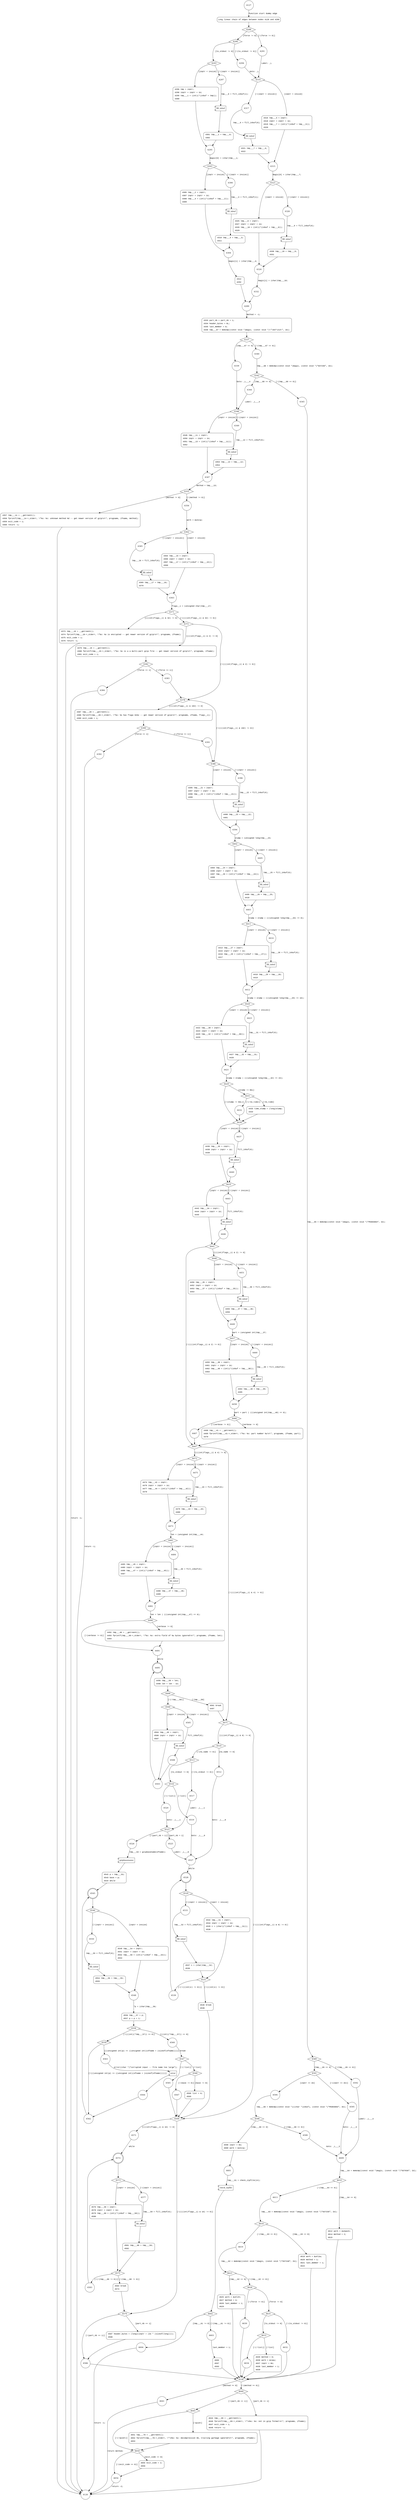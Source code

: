 digraph get_method {
4127 [shape="circle"]
4128 [shape="circle"]
4288 [shape="diamond"]
4291 [shape="circle"]
4290 [shape="diamond"]
4294 [shape="circle"]
4293 [shape="diamond"]
4297 [shape="circle"]
4296 [shape="circle"]
4295 [shape="circle"]
4303 [shape="diamond"]
4306 [shape="circle"]
4305 [shape="circle"]
4304 [shape="circle"]
4312 [shape="circle"]
4289 [shape="circle"]
4333 [shape="circle"]
4337 [shape="diamond"]
4340 [shape="circle"]
4339 [shape="circle"]
4346 [shape="diamond"]
4349 [shape="circle"]
4348 [shape="circle"]
4347 [shape="circle"]
4355 [shape="diamond"]
4356 [shape="circle"]
4357 [shape="circle"]
4362 [shape="diamond"]
4365 [shape="circle"]
4364 [shape="circle"]
4363 [shape="circle"]
4371 [shape="diamond"]
4372 [shape="diamond"]
4373 [shape="circle"]
4378 [shape="diamond"]
4379 [shape="circle"]
4382 [shape="diamond"]
4383 [shape="circle"]
4384 [shape="circle"]
4386 [shape="diamond"]
4387 [shape="circle"]
4390 [shape="diamond"]
4391 [shape="circle"]
4392 [shape="circle"]
4396 [shape="circle"]
4395 [shape="circle"]
4394 [shape="circle"]
4402 [shape="diamond"]
4405 [shape="circle"]
4404 [shape="circle"]
4403 [shape="circle"]
4411 [shape="diamond"]
4414 [shape="circle"]
4413 [shape="circle"]
4412 [shape="circle"]
4420 [shape="diamond"]
4423 [shape="circle"]
4422 [shape="circle"]
4421 [shape="circle"]
4429 [shape="diamond"]
4430 [shape="diamond"]
4431 [shape="diamond"]
4432 [shape="circle"]
4433 [shape="circle"]
4437 [shape="circle"]
4436 [shape="circle"]
4435 [shape="diamond"]
4443 [shape="circle"]
4442 [shape="circle"]
4441 [shape="diamond"]
4447 [shape="diamond"]
4448 [shape="diamond"]
4451 [shape="circle"]
4450 [shape="circle"]
4449 [shape="circle"]
4457 [shape="diamond"]
4460 [shape="circle"]
4459 [shape="circle"]
4458 [shape="circle"]
4466 [shape="diamond"]
4467 [shape="circle"]
4468 [shape="circle"]
4471 [shape="diamond"]
4472 [shape="diamond"]
4475 [shape="circle"]
4474 [shape="circle"]
4473 [shape="circle"]
4481 [shape="diamond"]
4484 [shape="circle"]
4483 [shape="circle"]
4482 [shape="circle"]
4490 [shape="diamond"]
4491 [shape="circle"]
4492 [shape="circle"]
4495 [shape="doublecircle"]
4496 [shape="circle"]
4499 [shape="diamond"]
4500 [shape="diamond"]
4501 [shape="circle"]
4509 [shape="diamond"]
4510 [shape="diamond"]
4513 [shape="diamond"]
4512 [shape="circle"]
4527 [shape="circle"]
4528 [shape="doublecircle"]
4529 [shape="diamond"]
4533 [shape="circle"]
4532 [shape="circle"]
4531 [shape="diamond"]
4539 [shape="circle"]
4540 [shape="circle"]
4570 [shape="diamond"]
4571 [shape="circle"]
4572 [shape="doublecircle"]
4573 [shape="diamond"]
4577 [shape="circle"]
4576 [shape="circle"]
4575 [shape="diamond"]
4583 [shape="circle"]
4584 [shape="circle"]
4586 [shape="circle"]
4587 [shape="circle"]
4338 [shape="diamond"]
4640 [shape="diamond"]
4641 [shape="circle"]
4645 [shape="diamond"]
4644 [shape="circle"]
4650 [shape="diamond"]
4651 [shape="circle"]
4654 [shape="circle"]
4655 [shape="circle"]
4126 [shape="circle"]
4581 [shape="circle"]
4537 [shape="circle"]
4517 [shape="circle"]
4516 [shape="diamond"]
4520 [shape="circle"]
4519 [shape="circle"]
4523 [shape="diamond"]
4526 [shape="circle"]
4525 [shape="circle"]
4542 [shape="circle"]
4545 [shape="doublecircle"]
4546 [shape="diamond"]
4550 [shape="circle"]
4549 [shape="circle"]
4548 [shape="circle"]
4556 [shape="circle"]
4558 [shape="diamond"]
4559 [shape="diamond"]
4560 [shape="circle"]
4547 [shape="diamond"]
4565 [shape="circle"]
4566 [shape="diamond"]
4567 [shape="circle"]
4568 [shape="circle"]
4562 [shape="circle"]
4563 [shape="circle"]
4564 [shape="circle"]
4554 [shape="circle"]
4505 [shape="circle"]
4504 [shape="circle"]
4503 [shape="circle"]
4508 [shape="circle"]
4488 [shape="circle"]
4479 [shape="circle"]
4464 [shape="circle"]
4455 [shape="circle"]
4446 [shape="circle"]
4440 [shape="circle"]
4427 [shape="circle"]
4418 [shape="circle"]
4409 [shape="circle"]
4400 [shape="circle"]
4369 [shape="circle"]
4353 [shape="circle"]
4342 [shape="diamond"]
4345 [shape="circle"]
4344 [shape="circle"]
4589 [shape="diamond"]
4592 [shape="circle"]
4591 [shape="diamond"]
4595 [shape="circle"]
4594 [shape="circle"]
4596 [shape="diamond"]
4599 [shape="circle"]
4598 [shape="circle"]
4601 [shape="circle"]
4602 [shape="diamond"]
4603 [shape="circle"]
4604 [shape="circle"]
4606 [shape="circle"]
4609 [shape="circle"]
4610 [shape="diamond"]
4613 [shape="circle"]
4612 [shape="circle"]
4616 [shape="diamond"]
4619 [shape="circle"]
4618 [shape="circle"]
4623 [shape="diamond"]
4626 [shape="diamond"]
4625 [shape="circle"]
4630 [shape="circle"]
4631 [shape="diamond"]
4632 [shape="circle"]
4633 [shape="diamond"]
4634 [shape="circle"]
4635 [shape="circle"]
4310 [shape="circle"]
4301 [shape="circle"]
4314 [shape="diamond"]
4317 [shape="circle"]
4316 [shape="circle"]
4315 [shape="circle"]
4323 [shape="diamond"]
4326 [shape="circle"]
4325 [shape="circle"]
4324 [shape="circle"]
4332 [shape="circle"]
4330 [shape="circle"]
4321 [shape="circle"]
4128 [style="filled,bold" penwidth="1" fillcolor="white" fontname="Courier New" shape="Mrecord" label="Long linear chain of edges between nodes 4128 and 4286"]
4128 -> 4288[label=""]
4296 [style="filled,bold" penwidth="1" fillcolor="white" fontname="Courier New" shape="Mrecord" label=<<table border="0" cellborder="0" cellpadding="3" bgcolor="white"><tr><td align="right">4296</td><td align="left">tmp = inptr;</td></tr><tr><td align="right">4298</td><td align="left">inptr = inptr + 1U;</td></tr><tr><td align="right">4299</td><td align="left">tmp___1 = (int)(*(inbuf + tmp));</td></tr><tr><td align="right">4300</td><td align="left"></td></tr></table>>]
4296 -> 4295[label=""]
4305 [style="filled,bold" penwidth="1" fillcolor="white" fontname="Courier New" shape="Mrecord" label=<<table border="0" cellborder="0" cellpadding="3" bgcolor="white"><tr><td align="right">4305</td><td align="left">tmp___2 = inptr;</td></tr><tr><td align="right">4307</td><td align="left">inptr = inptr + 1U;</td></tr><tr><td align="right">4308</td><td align="left">tmp___4 = (int)(*(inbuf + tmp___2));</td></tr><tr><td align="right">4309</td><td align="left"></td></tr></table>>]
4305 -> 4304[label=""]
4312 [style="filled,bold" penwidth="1" fillcolor="white" fontname="Courier New" shape="Mrecord" label=<<table border="0" cellborder="0" cellpadding="3" bgcolor="white"><tr><td align="right">4312</td><td align="left"></td></tr><tr><td align="right">4292</td><td align="left"></td></tr></table>>]
4312 -> 4289[label=""]
4333 [style="filled,bold" penwidth="1" fillcolor="white" fontname="Courier New" shape="Mrecord" label=<<table border="0" cellborder="0" cellpadding="3" bgcolor="white"><tr><td align="right">4333</td><td align="left">part_nb = part_nb + 1;</td></tr><tr><td align="right">4334</td><td align="left">header_bytes = 0L;</td></tr><tr><td align="right">4335</td><td align="left">last_member = 0;</td></tr><tr><td align="right">4336</td><td align="left">tmp___67 = memcmp((const void *)magic, (const void *)\"\037\213\", 2U);</td></tr></table>>]
4333 -> 4337[label=""]
4348 [style="filled,bold" penwidth="1" fillcolor="white" fontname="Courier New" shape="Mrecord" label=<<table border="0" cellborder="0" cellpadding="3" bgcolor="white"><tr><td align="right">4348</td><td align="left">tmp___11 = inptr;</td></tr><tr><td align="right">4350</td><td align="left">inptr = inptr + 1U;</td></tr><tr><td align="right">4351</td><td align="left">tmp___13 = (int)(*(inbuf + tmp___11));</td></tr><tr><td align="right">4352</td><td align="left"></td></tr></table>>]
4348 -> 4347[label=""]
4357 [style="filled,bold" penwidth="1" fillcolor="white" fontname="Courier New" shape="Mrecord" label=<<table border="0" cellborder="0" cellpadding="3" bgcolor="white"><tr><td align="right">4357</td><td align="left">tmp___14 = __getreent();</td></tr><tr><td align="right">4358</td><td align="left">fprintf(tmp___14-&gt;_stderr, \"%s: %s: unknown method %d -- get newer version of gzip\n\", progname, ifname, method);</td></tr><tr><td align="right">4359</td><td align="left">exit_code = 1;</td></tr><tr><td align="right">4360</td><td align="left">return -1;</td></tr></table>>]
4357 -> 4126[label=""]
4364 [style="filled,bold" penwidth="1" fillcolor="white" fontname="Courier New" shape="Mrecord" label=<<table border="0" cellborder="0" cellpadding="3" bgcolor="white"><tr><td align="right">4364</td><td align="left">tmp___15 = inptr;</td></tr><tr><td align="right">4366</td><td align="left">inptr = inptr + 1U;</td></tr><tr><td align="right">4367</td><td align="left">tmp___17 = (int)(*(inbuf + tmp___15));</td></tr><tr><td align="right">4368</td><td align="left"></td></tr></table>>]
4364 -> 4363[label=""]
4373 [style="filled,bold" penwidth="1" fillcolor="white" fontname="Courier New" shape="Mrecord" label=<<table border="0" cellborder="0" cellpadding="3" bgcolor="white"><tr><td align="right">4373</td><td align="left">tmp___18 = __getreent();</td></tr><tr><td align="right">4374</td><td align="left">fprintf(tmp___18-&gt;_stderr, \"%s: %s is encrypted -- get newer version of gzip\n\", progname, ifname);</td></tr><tr><td align="right">4375</td><td align="left">exit_code = 1;</td></tr><tr><td align="right">4376</td><td align="left">return -1;</td></tr></table>>]
4373 -> 4126[label=""]
4379 [style="filled,bold" penwidth="1" fillcolor="white" fontname="Courier New" shape="Mrecord" label=<<table border="0" cellborder="0" cellpadding="3" bgcolor="white"><tr><td align="right">4379</td><td align="left">tmp___19 = __getreent();</td></tr><tr><td align="right">4380</td><td align="left">fprintf(tmp___19-&gt;_stderr, \"%s: %s is a a multi-part gzip file -- get newer version of gzip\n\", progname, ifname);</td></tr><tr><td align="right">4381</td><td align="left">exit_code = 1;</td></tr></table>>]
4379 -> 4382[label=""]
4387 [style="filled,bold" penwidth="1" fillcolor="white" fontname="Courier New" shape="Mrecord" label=<<table border="0" cellborder="0" cellpadding="3" bgcolor="white"><tr><td align="right">4387</td><td align="left">tmp___20 = __getreent();</td></tr><tr><td align="right">4388</td><td align="left">fprintf(tmp___20-&gt;_stderr, \"%s: %s has flags 0x%x -- get newer version of gzip\n\", progname, ifname, flags__1);</td></tr><tr><td align="right">4389</td><td align="left">exit_code = 1;</td></tr></table>>]
4387 -> 4390[label=""]
4395 [style="filled,bold" penwidth="1" fillcolor="white" fontname="Courier New" shape="Mrecord" label=<<table border="0" cellborder="0" cellpadding="3" bgcolor="white"><tr><td align="right">4395</td><td align="left">tmp___21 = inptr;</td></tr><tr><td align="right">4397</td><td align="left">inptr = inptr + 1U;</td></tr><tr><td align="right">4398</td><td align="left">tmp___23 = (int)(*(inbuf + tmp___21));</td></tr><tr><td align="right">4399</td><td align="left"></td></tr></table>>]
4395 -> 4394[label=""]
4404 [style="filled,bold" penwidth="1" fillcolor="white" fontname="Courier New" shape="Mrecord" label=<<table border="0" cellborder="0" cellpadding="3" bgcolor="white"><tr><td align="right">4404</td><td align="left">tmp___24 = inptr;</td></tr><tr><td align="right">4406</td><td align="left">inptr = inptr + 1U;</td></tr><tr><td align="right">4407</td><td align="left">tmp___26 = (int)(*(inbuf + tmp___24));</td></tr><tr><td align="right">4408</td><td align="left"></td></tr></table>>]
4404 -> 4403[label=""]
4413 [style="filled,bold" penwidth="1" fillcolor="white" fontname="Courier New" shape="Mrecord" label=<<table border="0" cellborder="0" cellpadding="3" bgcolor="white"><tr><td align="right">4413</td><td align="left">tmp___27 = inptr;</td></tr><tr><td align="right">4415</td><td align="left">inptr = inptr + 1U;</td></tr><tr><td align="right">4416</td><td align="left">tmp___29 = (int)(*(inbuf + tmp___27));</td></tr><tr><td align="right">4417</td><td align="left"></td></tr></table>>]
4413 -> 4412[label=""]
4422 [style="filled,bold" penwidth="1" fillcolor="white" fontname="Courier New" shape="Mrecord" label=<<table border="0" cellborder="0" cellpadding="3" bgcolor="white"><tr><td align="right">4422</td><td align="left">tmp___30 = inptr;</td></tr><tr><td align="right">4424</td><td align="left">inptr = inptr + 1U;</td></tr><tr><td align="right">4425</td><td align="left">tmp___32 = (int)(*(inbuf + tmp___30));</td></tr><tr><td align="right">4426</td><td align="left"></td></tr></table>>]
4422 -> 4421[label=""]
4433 [style="filled,bold" penwidth="1" fillcolor="white" fontname="Courier New" shape="Mrecord" label=<<table border="0" cellborder="0" cellpadding="3" bgcolor="white"><tr><td align="right">4433</td><td align="left">time_stamp = (long)stamp;</td></tr><tr><td align="right">4434</td><td align="left"></td></tr></table>>]
4433 -> 4430[label=""]
4436 [style="filled,bold" penwidth="1" fillcolor="white" fontname="Courier New" shape="Mrecord" label=<<table border="0" cellborder="0" cellpadding="3" bgcolor="white"><tr><td align="right">4436</td><td align="left">tmp___33 = inptr;</td></tr><tr><td align="right">4438</td><td align="left">inptr = inptr + 1U;</td></tr><tr><td align="right">4439</td><td align="left"></td></tr></table>>]
4436 -> 4435[label=""]
4442 [style="filled,bold" penwidth="1" fillcolor="white" fontname="Courier New" shape="Mrecord" label=<<table border="0" cellborder="0" cellpadding="3" bgcolor="white"><tr><td align="right">4442</td><td align="left">tmp___34 = inptr;</td></tr><tr><td align="right">4444</td><td align="left">inptr = inptr + 1U;</td></tr><tr><td align="right">4445</td><td align="left"></td></tr></table>>]
4442 -> 4441[label=""]
4450 [style="filled,bold" penwidth="1" fillcolor="white" fontname="Courier New" shape="Mrecord" label=<<table border="0" cellborder="0" cellpadding="3" bgcolor="white"><tr><td align="right">4450</td><td align="left">tmp___35 = inptr;</td></tr><tr><td align="right">4452</td><td align="left">inptr = inptr + 1U;</td></tr><tr><td align="right">4453</td><td align="left">tmp___37 = (int)(*(inbuf + tmp___35));</td></tr><tr><td align="right">4454</td><td align="left"></td></tr></table>>]
4450 -> 4449[label=""]
4459 [style="filled,bold" penwidth="1" fillcolor="white" fontname="Courier New" shape="Mrecord" label=<<table border="0" cellborder="0" cellpadding="3" bgcolor="white"><tr><td align="right">4459</td><td align="left">tmp___38 = inptr;</td></tr><tr><td align="right">4461</td><td align="left">inptr = inptr + 1U;</td></tr><tr><td align="right">4462</td><td align="left">tmp___40 = (int)(*(inbuf + tmp___38));</td></tr><tr><td align="right">4463</td><td align="left"></td></tr></table>>]
4459 -> 4458[label=""]
4468 [style="filled,bold" penwidth="1" fillcolor="white" fontname="Courier New" shape="Mrecord" label=<<table border="0" cellborder="0" cellpadding="3" bgcolor="white"><tr><td align="right">4468</td><td align="left">tmp___41 = __getreent();</td></tr><tr><td align="right">4469</td><td align="left">fprintf(tmp___41-&gt;_stderr, \"%s: %s: part number %u\n\", progname, ifname, part);</td></tr><tr><td align="right">4470</td><td align="left"></td></tr></table>>]
4468 -> 4447[label=""]
4474 [style="filled,bold" penwidth="1" fillcolor="white" fontname="Courier New" shape="Mrecord" label=<<table border="0" cellborder="0" cellpadding="3" bgcolor="white"><tr><td align="right">4474</td><td align="left">tmp___42 = inptr;</td></tr><tr><td align="right">4476</td><td align="left">inptr = inptr + 1U;</td></tr><tr><td align="right">4477</td><td align="left">tmp___44 = (int)(*(inbuf + tmp___42));</td></tr><tr><td align="right">4478</td><td align="left"></td></tr></table>>]
4474 -> 4473[label=""]
4483 [style="filled,bold" penwidth="1" fillcolor="white" fontname="Courier New" shape="Mrecord" label=<<table border="0" cellborder="0" cellpadding="3" bgcolor="white"><tr><td align="right">4483</td><td align="left">tmp___45 = inptr;</td></tr><tr><td align="right">4485</td><td align="left">inptr = inptr + 1U;</td></tr><tr><td align="right">4486</td><td align="left">tmp___47 = (int)(*(inbuf + tmp___45));</td></tr><tr><td align="right">4487</td><td align="left"></td></tr></table>>]
4483 -> 4482[label=""]
4492 [style="filled,bold" penwidth="1" fillcolor="white" fontname="Courier New" shape="Mrecord" label=<<table border="0" cellborder="0" cellpadding="3" bgcolor="white"><tr><td align="right">4492</td><td align="left">tmp___48 = __getreent();</td></tr><tr><td align="right">4493</td><td align="left">fprintf(tmp___48-&gt;_stderr, \"%s: %s: extra field of %u bytes ignored\n\", progname, ifname, len);</td></tr><tr><td align="right">4494</td><td align="left"></td></tr></table>>]
4492 -> 4491[label=""]
4496 [style="filled,bold" penwidth="1" fillcolor="white" fontname="Courier New" shape="Mrecord" label=<<table border="0" cellborder="0" cellpadding="3" bgcolor="white"><tr><td align="right">4496</td><td align="left">tmp___50 = len;</td></tr><tr><td align="right">4498</td><td align="left">len = len - 1U;</td></tr></table>>]
4496 -> 4499[label=""]
4501 [style="filled,bold" penwidth="1" fillcolor="white" fontname="Courier New" shape="Mrecord" label=<<table border="0" cellborder="0" cellpadding="3" bgcolor="white"><tr><td align="right">4501</td><td align="left">break</td></tr><tr><td align="right">4497</td><td align="left"></td></tr></table>>]
4501 -> 4471[label=""]
4532 [style="filled,bold" penwidth="1" fillcolor="white" fontname="Courier New" shape="Mrecord" label=<<table border="0" cellborder="0" cellpadding="3" bgcolor="white"><tr><td align="right">4532</td><td align="left">tmp___51 = inptr;</td></tr><tr><td align="right">4534</td><td align="left">inptr = inptr + 1U;</td></tr><tr><td align="right">4535</td><td align="left">c = (char)(*(inbuf + tmp___51));</td></tr><tr><td align="right">4536</td><td align="left"></td></tr></table>>]
4532 -> 4531[label=""]
4540 [style="filled,bold" penwidth="1" fillcolor="white" fontname="Courier New" shape="Mrecord" label=<<table border="0" cellborder="0" cellpadding="3" bgcolor="white"><tr><td align="right">4540</td><td align="left">break</td></tr><tr><td align="right">4530</td><td align="left"></td></tr></table>>]
4540 -> 4509[label=""]
4576 [style="filled,bold" penwidth="1" fillcolor="white" fontname="Courier New" shape="Mrecord" label=<<table border="0" cellborder="0" cellpadding="3" bgcolor="white"><tr><td align="right">4576</td><td align="left">tmp___58 = inptr;</td></tr><tr><td align="right">4578</td><td align="left">inptr = inptr + 1U;</td></tr><tr><td align="right">4579</td><td align="left">tmp___60 = (int)(*(inbuf + tmp___58));</td></tr><tr><td align="right">4580</td><td align="left"></td></tr></table>>]
4576 -> 4575[label=""]
4584 [style="filled,bold" penwidth="1" fillcolor="white" fontname="Courier New" shape="Mrecord" label=<<table border="0" cellborder="0" cellpadding="3" bgcolor="white"><tr><td align="right">4584</td><td align="left">break</td></tr><tr><td align="right">4574</td><td align="left"></td></tr></table>>]
4584 -> 4570[label=""]
4587 [style="filled,bold" penwidth="1" fillcolor="white" fontname="Courier New" shape="Mrecord" label=<<table border="0" cellborder="0" cellpadding="3" bgcolor="white"><tr><td align="right">4587</td><td align="left">header_bytes = (long)(inptr + (2U * (sizeof(long))));</td></tr><tr><td align="right">4588</td><td align="left"></td></tr></table>>]
4587 -> 4586[label=""]
4644 [style="filled,bold" penwidth="1" fillcolor="white" fontname="Courier New" shape="Mrecord" label=<<table border="0" cellborder="0" cellpadding="3" bgcolor="white"><tr><td align="right">4644</td><td align="left">tmp___69 = __getreent();</td></tr><tr><td align="right">4646</td><td align="left">fprintf(tmp___69-&gt;_stderr, \"\n%s: %s: not in gzip format\n\", progname, ifname);</td></tr><tr><td align="right">4647</td><td align="left">exit_code = 1;</td></tr><tr><td align="right">4648</td><td align="left">return -1;</td></tr></table>>]
4644 -> 4126[label=""]
4651 [style="filled,bold" penwidth="1" fillcolor="white" fontname="Courier New" shape="Mrecord" label=<<table border="0" cellborder="0" cellpadding="3" bgcolor="white"><tr><td align="right">4651</td><td align="left">tmp___70 = __getreent();</td></tr><tr><td align="right">4652</td><td align="left">fprintf(tmp___70-&gt;_stderr, \"\n%s: %s: decompression OK, trailing garbage ignored\n\", progname, ifname);</td></tr><tr><td align="right">4653</td><td align="left"></td></tr></table>>]
4651 -> 4650[label=""]
4655 [style="filled,bold" penwidth="1" fillcolor="white" fontname="Courier New" shape="Mrecord" label=<<table border="0" cellborder="0" cellpadding="3" bgcolor="white"><tr><td align="right">4655</td><td align="left">exit_code = 2;</td></tr><tr><td align="right">4656</td><td align="left"></td></tr></table>>]
4655 -> 4654[label=""]
4581 [style="filled,bold" penwidth="1" fillcolor="white" fontname="Courier New" shape="Mrecord" label=<<table border="0" cellborder="0" cellpadding="3" bgcolor="white"><tr><td align="right">4581</td><td align="left">tmp___60 = tmp___59;</td></tr><tr><td align="right">4582</td><td align="left"></td></tr></table>>]
4581 -> 4575[label=""]
4537 [style="filled,bold" penwidth="1" fillcolor="white" fontname="Courier New" shape="Mrecord" label=<<table border="0" cellborder="0" cellpadding="3" bgcolor="white"><tr><td align="right">4537</td><td align="left">c = (char)tmp___52;</td></tr><tr><td align="right">4538</td><td align="left"></td></tr></table>>]
4537 -> 4531[label=""]
4542 [style="filled,bold" penwidth="1" fillcolor="white" fontname="Courier New" shape="Mrecord" label=<<table border="0" cellborder="0" cellpadding="3" bgcolor="white"><tr><td align="right">4542</td><td align="left">p = tmp___53;</td></tr><tr><td align="right">4543</td><td align="left">base = p;</td></tr><tr><td align="right">4544</td><td align="left">while</td></tr></table>>]
4542 -> 4545[label=""]
4549 [style="filled,bold" penwidth="1" fillcolor="white" fontname="Courier New" shape="Mrecord" label=<<table border="0" cellborder="0" cellpadding="3" bgcolor="white"><tr><td align="right">4549</td><td align="left">tmp___54 = inptr;</td></tr><tr><td align="right">4551</td><td align="left">inptr = inptr + 1U;</td></tr><tr><td align="right">4552</td><td align="left">tmp___56 = (int)(*(inbuf + tmp___54));</td></tr><tr><td align="right">4553</td><td align="left"></td></tr></table>>]
4549 -> 4548[label=""]
4556 [style="filled,bold" penwidth="1" fillcolor="white" fontname="Courier New" shape="Mrecord" label=<<table border="0" cellborder="0" cellpadding="3" bgcolor="white"><tr><td align="right">4556</td><td align="left">tmp___57 = p;</td></tr><tr><td align="right">4557</td><td align="left">p = p + 1;</td></tr></table>>]
4556 -> 4558[label=""]
4568 [style="filled,bold" penwidth="1" fillcolor="white" fontname="Courier New" shape="Mrecord" label=<<table border="0" cellborder="0" cellpadding="3" bgcolor="white"><tr><td align="right">4568</td><td align="left">list = 0;</td></tr><tr><td align="right">4569</td><td align="left"></td></tr></table>>]
4568 -> 4509[label=""]
4554 [style="filled,bold" penwidth="1" fillcolor="white" fontname="Courier New" shape="Mrecord" label=<<table border="0" cellborder="0" cellpadding="3" bgcolor="white"><tr><td align="right">4554</td><td align="left">tmp___56 = tmp___55;</td></tr><tr><td align="right">4555</td><td align="left"></td></tr></table>>]
4554 -> 4548[label=""]
4504 [style="filled,bold" penwidth="1" fillcolor="white" fontname="Courier New" shape="Mrecord" label=<<table border="0" cellborder="0" cellpadding="3" bgcolor="white"><tr><td align="right">4504</td><td align="left">tmp___49 = inptr;</td></tr><tr><td align="right">4506</td><td align="left">inptr = inptr + 1U;</td></tr><tr><td align="right">4507</td><td align="left"></td></tr></table>>]
4504 -> 4503[label=""]
4488 [style="filled,bold" penwidth="1" fillcolor="white" fontname="Courier New" shape="Mrecord" label=<<table border="0" cellborder="0" cellpadding="3" bgcolor="white"><tr><td align="right">4488</td><td align="left">tmp___47 = tmp___46;</td></tr><tr><td align="right">4489</td><td align="left"></td></tr></table>>]
4488 -> 4482[label=""]
4479 [style="filled,bold" penwidth="1" fillcolor="white" fontname="Courier New" shape="Mrecord" label=<<table border="0" cellborder="0" cellpadding="3" bgcolor="white"><tr><td align="right">4479</td><td align="left">tmp___44 = tmp___43;</td></tr><tr><td align="right">4480</td><td align="left"></td></tr></table>>]
4479 -> 4473[label=""]
4464 [style="filled,bold" penwidth="1" fillcolor="white" fontname="Courier New" shape="Mrecord" label=<<table border="0" cellborder="0" cellpadding="3" bgcolor="white"><tr><td align="right">4464</td><td align="left">tmp___40 = tmp___39;</td></tr><tr><td align="right">4465</td><td align="left"></td></tr></table>>]
4464 -> 4458[label=""]
4455 [style="filled,bold" penwidth="1" fillcolor="white" fontname="Courier New" shape="Mrecord" label=<<table border="0" cellborder="0" cellpadding="3" bgcolor="white"><tr><td align="right">4455</td><td align="left">tmp___37 = tmp___36;</td></tr><tr><td align="right">4456</td><td align="left"></td></tr></table>>]
4455 -> 4449[label=""]
4427 [style="filled,bold" penwidth="1" fillcolor="white" fontname="Courier New" shape="Mrecord" label=<<table border="0" cellborder="0" cellpadding="3" bgcolor="white"><tr><td align="right">4427</td><td align="left">tmp___32 = tmp___31;</td></tr><tr><td align="right">4428</td><td align="left"></td></tr></table>>]
4427 -> 4421[label=""]
4418 [style="filled,bold" penwidth="1" fillcolor="white" fontname="Courier New" shape="Mrecord" label=<<table border="0" cellborder="0" cellpadding="3" bgcolor="white"><tr><td align="right">4418</td><td align="left">tmp___29 = tmp___28;</td></tr><tr><td align="right">4419</td><td align="left"></td></tr></table>>]
4418 -> 4412[label=""]
4409 [style="filled,bold" penwidth="1" fillcolor="white" fontname="Courier New" shape="Mrecord" label=<<table border="0" cellborder="0" cellpadding="3" bgcolor="white"><tr><td align="right">4409</td><td align="left">tmp___26 = tmp___25;</td></tr><tr><td align="right">4410</td><td align="left"></td></tr></table>>]
4409 -> 4403[label=""]
4400 [style="filled,bold" penwidth="1" fillcolor="white" fontname="Courier New" shape="Mrecord" label=<<table border="0" cellborder="0" cellpadding="3" bgcolor="white"><tr><td align="right">4400</td><td align="left">tmp___23 = tmp___22;</td></tr><tr><td align="right">4401</td><td align="left"></td></tr></table>>]
4400 -> 4394[label=""]
4369 [style="filled,bold" penwidth="1" fillcolor="white" fontname="Courier New" shape="Mrecord" label=<<table border="0" cellborder="0" cellpadding="3" bgcolor="white"><tr><td align="right">4369</td><td align="left">tmp___17 = tmp___16;</td></tr><tr><td align="right">4370</td><td align="left"></td></tr></table>>]
4369 -> 4363[label=""]
4353 [style="filled,bold" penwidth="1" fillcolor="white" fontname="Courier New" shape="Mrecord" label=<<table border="0" cellborder="0" cellpadding="3" bgcolor="white"><tr><td align="right">4353</td><td align="left">tmp___13 = tmp___12;</td></tr><tr><td align="right">4354</td><td align="left"></td></tr></table>>]
4353 -> 4347[label=""]
4598 [style="filled,bold" penwidth="1" fillcolor="white" fontname="Courier New" shape="Mrecord" label=<<table border="0" cellborder="0" cellpadding="3" bgcolor="white"><tr><td align="right">4598</td><td align="left">inptr = 0U;</td></tr><tr><td align="right">4600</td><td align="left">work = &amp;unzip;</td></tr></table>>]
4598 -> 4601[label=""]
4606 [style="filled,bold" penwidth="1" fillcolor="white" fontname="Courier New" shape="Mrecord" label=<<table border="0" cellborder="0" cellpadding="3" bgcolor="white"><tr><td align="right">4606</td><td align="left"></td></tr><tr><td align="right">4597</td><td align="left"></td></tr><tr><td align="right">4593</td><td align="left"></td></tr></table>>]
4606 -> 4338[label=""]
4612 [style="filled,bold" penwidth="1" fillcolor="white" fontname="Courier New" shape="Mrecord" label=<<table border="0" cellborder="0" cellpadding="3" bgcolor="white"><tr><td align="right">4612</td><td align="left">work = &amp;unpack;</td></tr><tr><td align="right">4614</td><td align="left">method = 2;</td></tr><tr><td align="right">4615</td><td align="left"></td></tr></table>>]
4612 -> 4338[label=""]
4618 [style="filled,bold" penwidth="1" fillcolor="white" fontname="Courier New" shape="Mrecord" label=<<table border="0" cellborder="0" cellpadding="3" bgcolor="white"><tr><td align="right">4618</td><td align="left">work = &amp;unlzw;</td></tr><tr><td align="right">4620</td><td align="left">method = 1;</td></tr><tr><td align="right">4621</td><td align="left">last_member = 1;</td></tr><tr><td align="right">4622</td><td align="left"></td></tr></table>>]
4618 -> 4338[label=""]
4625 [style="filled,bold" penwidth="1" fillcolor="white" fontname="Courier New" shape="Mrecord" label=<<table border="0" cellborder="0" cellpadding="3" bgcolor="white"><tr><td align="right">4625</td><td align="left">work = &amp;unlzh;</td></tr><tr><td align="right">4627</td><td align="left">method = 3;</td></tr><tr><td align="right">4628</td><td align="left">last_member = 1;</td></tr><tr><td align="right">4629</td><td align="left"></td></tr></table>>]
4625 -> 4338[label=""]
4635 [style="filled,bold" penwidth="1" fillcolor="white" fontname="Courier New" shape="Mrecord" label=<<table border="0" cellborder="0" cellpadding="3" bgcolor="white"><tr><td align="right">4635</td><td align="left">method = 0;</td></tr><tr><td align="right">4636</td><td align="left">work = &amp;copy;</td></tr><tr><td align="right">4637</td><td align="left">inptr = 0U;</td></tr><tr><td align="right">4638</td><td align="left">last_member = 1;</td></tr><tr><td align="right">4639</td><td align="left"></td></tr></table>>]
4635 -> 4338[label=""]
4310 [style="filled,bold" penwidth="1" fillcolor="white" fontname="Courier New" shape="Mrecord" label=<<table border="0" cellborder="0" cellpadding="3" bgcolor="white"><tr><td align="right">4310</td><td align="left">tmp___4 = tmp___3;</td></tr><tr><td align="right">4311</td><td align="left"></td></tr></table>>]
4310 -> 4304[label=""]
4301 [style="filled,bold" penwidth="1" fillcolor="white" fontname="Courier New" shape="Mrecord" label=<<table border="0" cellborder="0" cellpadding="3" bgcolor="white"><tr><td align="right">4301</td><td align="left">tmp___1 = tmp___0;</td></tr><tr><td align="right">4302</td><td align="left"></td></tr></table>>]
4301 -> 4295[label=""]
4316 [style="filled,bold" penwidth="1" fillcolor="white" fontname="Courier New" shape="Mrecord" label=<<table border="0" cellborder="0" cellpadding="3" bgcolor="white"><tr><td align="right">4316</td><td align="left">tmp___5 = inptr;</td></tr><tr><td align="right">4318</td><td align="left">inptr = inptr + 1U;</td></tr><tr><td align="right">4319</td><td align="left">tmp___7 = (int)(*(inbuf + tmp___5));</td></tr><tr><td align="right">4320</td><td align="left"></td></tr></table>>]
4316 -> 4315[label=""]
4325 [style="filled,bold" penwidth="1" fillcolor="white" fontname="Courier New" shape="Mrecord" label=<<table border="0" cellborder="0" cellpadding="3" bgcolor="white"><tr><td align="right">4325</td><td align="left">tmp___8 = inptr;</td></tr><tr><td align="right">4327</td><td align="left">inptr = inptr + 1U;</td></tr><tr><td align="right">4328</td><td align="left">tmp___10 = (int)(*(inbuf + tmp___8));</td></tr><tr><td align="right">4329</td><td align="left"></td></tr></table>>]
4325 -> 4324[label=""]
4330 [style="filled,bold" penwidth="1" fillcolor="white" fontname="Courier New" shape="Mrecord" label=<<table border="0" cellborder="0" cellpadding="3" bgcolor="white"><tr><td align="right">4330</td><td align="left">tmp___10 = tmp___9;</td></tr><tr><td align="right">4331</td><td align="left"></td></tr></table>>]
4330 -> 4324[label=""]
4321 [style="filled,bold" penwidth="1" fillcolor="white" fontname="Courier New" shape="Mrecord" label=<<table border="0" cellborder="0" cellpadding="3" bgcolor="white"><tr><td align="right">4321</td><td align="left">tmp___7 = tmp___6;</td></tr><tr><td align="right">4322</td><td align="left"></td></tr></table>>]
4321 -> 4315[label=""]
4127 -> 4128 [label="Function start dummy edge" fontname="Courier New"]
4288 -> 4291 [label="[!(force != 0)]" fontname="Courier New"]
4288 -> 4290 [label="[force != 0]" fontname="Courier New"]
4290 -> 4294 [label="[!(to_stdout != 0)]" fontname="Courier New"]
4290 -> 4293 [label="[to_stdout != 0]" fontname="Courier New"]
4293 -> 4297 [label="[!(inptr < insize)]" fontname="Courier New"]
4293 -> 4296 [label="[inptr < insize]" fontname="Courier New"]
4295 -> 4303 [label="magic[0] = (char)tmp___1;" fontname="Courier New"]
4303 -> 4306 [label="[!(inptr < insize)]" fontname="Courier New"]
4303 -> 4305 [label="[inptr < insize]" fontname="Courier New"]
4304 -> 4312 [label="magic[1] = (char)tmp___4;" fontname="Courier New"]
4289 -> 4333 [label="method = -1;" fontname="Courier New"]
4337 -> 4340 [label="[!(tmp___67 == 0)]" fontname="Courier New"]
4337 -> 4339 [label="[tmp___67 == 0]" fontname="Courier New"]
4346 -> 4349 [label="[!(inptr < insize)]" fontname="Courier New"]
4346 -> 4348 [label="[inptr < insize]" fontname="Courier New"]
4347 -> 4355 [label="method = tmp___13;" fontname="Courier New"]
4355 -> 4356 [label="[!(method != 8)]" fontname="Courier New"]
4355 -> 4357 [label="[method != 8]" fontname="Courier New"]
4356 -> 4362 [label="work = &unzip;" fontname="Courier New"]
4362 -> 4365 [label="[!(inptr < insize)]" fontname="Courier New"]
4362 -> 4364 [label="[inptr < insize]" fontname="Courier New"]
4363 -> 4371 [label="flags__1 = (unsigned char)tmp___17;" fontname="Courier New"]
4371 -> 4372 [label="[!((((int)flags__1) & 32) != 0)]" fontname="Courier New"]
4371 -> 4373 [label="[(((int)flags__1) & 32) != 0]" fontname="Courier New"]
4372 -> 4378 [label="[!((((int)flags__1) & 2) != 0)]" fontname="Courier New"]
4372 -> 4379 [label="[(((int)flags__1) & 2) != 0]" fontname="Courier New"]
4382 -> 4383 [label="[!(force <= 1)]" fontname="Courier New"]
4382 -> 4384 [label="[force <= 1]" fontname="Courier New"]
4383 -> 4378 [label="" fontname="Courier New"]
4378 -> 4386 [label="[!((((int)flags__1) & 192) != 0)]" fontname="Courier New"]
4378 -> 4387 [label="[(((int)flags__1) & 192) != 0]" fontname="Courier New"]
4390 -> 4391 [label="[!(force <= 1)]" fontname="Courier New"]
4390 -> 4392 [label="[force <= 1]" fontname="Courier New"]
4391 -> 4386 [label="" fontname="Courier New"]
4386 -> 4396 [label="[!(inptr < insize)]" fontname="Courier New"]
4386 -> 4395 [label="[inptr < insize]" fontname="Courier New"]
4394 -> 4402 [label="stamp = (unsigned long)tmp___23;" fontname="Courier New"]
4402 -> 4405 [label="[!(inptr < insize)]" fontname="Courier New"]
4402 -> 4404 [label="[inptr < insize]" fontname="Courier New"]
4403 -> 4411 [label="stamp = stamp | (((unsigned long)tmp___26) << 8);" fontname="Courier New"]
4411 -> 4414 [label="[!(inptr < insize)]" fontname="Courier New"]
4411 -> 4413 [label="[inptr < insize]" fontname="Courier New"]
4412 -> 4420 [label="stamp = stamp | (((unsigned long)tmp___29) << 16);" fontname="Courier New"]
4420 -> 4423 [label="[!(inptr < insize)]" fontname="Courier New"]
4420 -> 4422 [label="[inptr < insize]" fontname="Courier New"]
4421 -> 4429 [label="stamp = stamp | (((unsigned long)tmp___32) << 24);" fontname="Courier New"]
4429 -> 4430 [label="[!(stamp != 0UL)]" fontname="Courier New"]
4429 -> 4431 [label="[stamp != 0UL]" fontname="Courier New"]
4431 -> 4432 [label="[!(!no_time)]" fontname="Courier New"]
4431 -> 4433 [label="[!no_time]" fontname="Courier New"]
4430 -> 4437 [label="[!(inptr < insize)]" fontname="Courier New"]
4430 -> 4436 [label="[inptr < insize]" fontname="Courier New"]
4435 -> 4443 [label="[!(inptr < insize)]" fontname="Courier New"]
4435 -> 4442 [label="[inptr < insize]" fontname="Courier New"]
4441 -> 4447 [label="[!((((int)flags__1) & 2) != 0)]" fontname="Courier New"]
4441 -> 4448 [label="[(((int)flags__1) & 2) != 0]" fontname="Courier New"]
4448 -> 4451 [label="[!(inptr < insize)]" fontname="Courier New"]
4448 -> 4450 [label="[inptr < insize]" fontname="Courier New"]
4449 -> 4457 [label="part = (unsigned int)tmp___37;" fontname="Courier New"]
4457 -> 4460 [label="[!(inptr < insize)]" fontname="Courier New"]
4457 -> 4459 [label="[inptr < insize]" fontname="Courier New"]
4458 -> 4466 [label="part = part | (((unsigned int)tmp___40) << 8);" fontname="Courier New"]
4466 -> 4467 [label="[!(verbose != 0)]" fontname="Courier New"]
4466 -> 4468 [label="[verbose != 0]" fontname="Courier New"]
4447 -> 4471 [label="[!((((int)flags__1) & 4) != 0)]" fontname="Courier New"]
4447 -> 4472 [label="[(((int)flags__1) & 4) != 0]" fontname="Courier New"]
4472 -> 4475 [label="[!(inptr < insize)]" fontname="Courier New"]
4472 -> 4474 [label="[inptr < insize]" fontname="Courier New"]
4473 -> 4481 [label="len = (unsigned int)tmp___44;" fontname="Courier New"]
4481 -> 4484 [label="[!(inptr < insize)]" fontname="Courier New"]
4481 -> 4483 [label="[inptr < insize]" fontname="Courier New"]
4482 -> 4490 [label="len = len | (((unsigned int)tmp___47) << 8);" fontname="Courier New"]
4490 -> 4491 [label="[!(verbose != 0)]" fontname="Courier New"]
4490 -> 4492 [label="[verbose != 0]" fontname="Courier New"]
4491 -> 4495 [label="while" fontname="Courier New"]
4495 -> 4496 [label="" fontname="Courier New"]
4499 -> 4500 [label="[!(!tmp___50)]" fontname="Courier New"]
4499 -> 4501 [label="[!tmp___50]" fontname="Courier New"]
4471 -> 4509 [label="[!((((int)flags__1) & 8) != 0)]" fontname="Courier New"]
4471 -> 4510 [label="[(((int)flags__1) & 8) != 0]" fontname="Courier New"]
4510 -> 4513 [label="[!(no_name != 0)]" fontname="Courier New"]
4510 -> 4512 [label="[no_name != 0]" fontname="Courier New"]
4527 -> 4528 [label="while" fontname="Courier New"]
4528 -> 4529 [label="" fontname="Courier New"]
4529 -> 4533 [label="[!(inptr < insize)]" fontname="Courier New"]
4529 -> 4532 [label="[inptr < insize]" fontname="Courier New"]
4531 -> 4539 [label="[!(!(((int)c) != 0))]" fontname="Courier New"]
4531 -> 4540 [label="[!(((int)c) != 0)]" fontname="Courier New"]
4509 -> 4570 [label="[!((((int)flags__1) & 16) != 0)]" fontname="Courier New"]
4509 -> 4571 [label="[(((int)flags__1) & 16) != 0]" fontname="Courier New"]
4572 -> 4573 [label="" fontname="Courier New"]
4573 -> 4577 [label="[!(inptr < insize)]" fontname="Courier New"]
4573 -> 4576 [label="[inptr < insize]" fontname="Courier New"]
4575 -> 4583 [label="[!(!(tmp___60 != 0))]" fontname="Courier New"]
4575 -> 4584 [label="[!(tmp___60 != 0)]" fontname="Courier New"]
4570 -> 4586 [label="[!(part_nb == 1)]" fontname="Courier New"]
4570 -> 4587 [label="[part_nb == 1]" fontname="Courier New"]
4586 -> 4338 [label="" fontname="Courier New"]
4338 -> 4640 [label="[!(method >= 0)]" fontname="Courier New"]
4338 -> 4641 [label="[method >= 0]" fontname="Courier New"]
4640 -> 4645 [label="[!(part_nb == 1)]" fontname="Courier New"]
4640 -> 4644 [label="[part_nb == 1]" fontname="Courier New"]
4645 -> 4650 [label="[!(!quiet)]" fontname="Courier New"]
4645 -> 4651 [label="[!quiet]" fontname="Courier New"]
4650 -> 4654 [label="[!(exit_code == 0)]" fontname="Courier New"]
4650 -> 4655 [label="[exit_code == 0]" fontname="Courier New"]
4654 -> 4126 [label="return -2;" fontname="Courier New"]
100043 [shape="component" label="fill_inbuf"]
4577 -> 100043 [label="tmp___59 = fill_inbuf(0);" fontname="Courier New"]
100043 -> 4581 [label="" fontname="Courier New"]
4539 -> 4528 [label="" fontname="Courier New"]
100044 [shape="component" label="fill_inbuf"]
4533 -> 100044 [label="tmp___52 = fill_inbuf(0);" fontname="Courier New"]
100044 -> 4537 [label="" fontname="Courier New"]
4513 -> 4517 [label="[!(to_stdout != 0)]" fontname="Courier New"]
4513 -> 4516 [label="[to_stdout != 0]" fontname="Courier New"]
4516 -> 4520 [label="[!(!list)]" fontname="Courier New"]
4516 -> 4519 [label="[!list]" fontname="Courier New"]
4520 -> 4523 [label="Goto: _L___1" fontname="Courier New"]
4523 -> 4526 [label="[!(part_nb > 1)]" fontname="Courier New"]
4523 -> 4525 [label="[part_nb > 1]" fontname="Courier New"]
100045 [shape="component" label="gzipbasename"]
4526 -> 100045 [label="tmp___53 = gzipbasename(ofname);" fontname="Courier New"]
100045 -> 4542 [label="" fontname="Courier New"]
4545 -> 4546 [label="" fontname="Courier New"]
4546 -> 4550 [label="[!(inptr < insize)]" fontname="Courier New"]
4546 -> 4549 [label="[inptr < insize]" fontname="Courier New"]
4548 -> 4556 [label="*p = (char)tmp___56;" fontname="Courier New"]
4558 -> 4559 [label="[!(((int)(*tmp___57)) == 0)]" fontname="Courier New"]
4558 -> 4560 [label="[((int)(*tmp___57)) == 0]" fontname="Courier New"]
4547 -> 4565 [label="[!(!list)]" fontname="Courier New"]
4547 -> 4566 [label="[!list]" fontname="Courier New"]
4566 -> 4567 [label="[!(base != 0)]" fontname="Courier New"]
4566 -> 4568 [label="[base != 0]" fontname="Courier New"]
4567 -> 4509 [label="" fontname="Courier New"]
4559 -> 4562 [label="[!(((unsigned int)p) >= ((unsigned int)(ofname + (sizeof(ofname)))))]" fontname="Courier New"]
4559 -> 4563 [label="[((unsigned int)p) >= ((unsigned int)(ofname + (sizeof(ofname))))]" fontname="Courier New"]
100046 [shape="component" label="error"]
4563 -> 100046 [label="error((char *)\"corrupted input -- file name too large\");" fontname="Courier New"]
100046 -> 4564 [label="" fontname="Courier New"]
4562 -> 4545 [label="" fontname="Courier New"]
100047 [shape="component" label="fill_inbuf"]
4550 -> 100047 [label="tmp___55 = fill_inbuf(0);" fontname="Courier New"]
100047 -> 4554 [label="" fontname="Courier New"]
4517 -> 4523 [label="Label: _L___1" fontname="Courier New"]
4500 -> 4505 [label="[!(inptr < insize)]" fontname="Courier New"]
4500 -> 4504 [label="[inptr < insize]" fontname="Courier New"]
4503 -> 4495 [label="" fontname="Courier New"]
100048 [shape="component" label="fill_inbuf"]
4505 -> 100048 [label="fill_inbuf(0);" fontname="Courier New"]
100048 -> 4508 [label="" fontname="Courier New"]
100049 [shape="component" label="fill_inbuf"]
4484 -> 100049 [label="tmp___46 = fill_inbuf(0);" fontname="Courier New"]
100049 -> 4488 [label="" fontname="Courier New"]
100050 [shape="component" label="fill_inbuf"]
4475 -> 100050 [label="tmp___43 = fill_inbuf(0);" fontname="Courier New"]
100050 -> 4479 [label="" fontname="Courier New"]
4467 -> 4447 [label="" fontname="Courier New"]
100051 [shape="component" label="fill_inbuf"]
4460 -> 100051 [label="tmp___39 = fill_inbuf(0);" fontname="Courier New"]
100051 -> 4464 [label="" fontname="Courier New"]
100052 [shape="component" label="fill_inbuf"]
4451 -> 100052 [label="tmp___36 = fill_inbuf(0);" fontname="Courier New"]
100052 -> 4455 [label="" fontname="Courier New"]
100053 [shape="component" label="fill_inbuf"]
4443 -> 100053 [label="fill_inbuf(0);" fontname="Courier New"]
100053 -> 4446 [label="" fontname="Courier New"]
100054 [shape="component" label="fill_inbuf"]
4437 -> 100054 [label="fill_inbuf(0);" fontname="Courier New"]
100054 -> 4440 [label="" fontname="Courier New"]
4432 -> 4430 [label="" fontname="Courier New"]
100055 [shape="component" label="fill_inbuf"]
4423 -> 100055 [label="tmp___31 = fill_inbuf(0);" fontname="Courier New"]
100055 -> 4427 [label="" fontname="Courier New"]
100056 [shape="component" label="fill_inbuf"]
4414 -> 100056 [label="tmp___28 = fill_inbuf(0);" fontname="Courier New"]
100056 -> 4418 [label="" fontname="Courier New"]
100057 [shape="component" label="fill_inbuf"]
4405 -> 100057 [label="tmp___25 = fill_inbuf(0);" fontname="Courier New"]
100057 -> 4409 [label="" fontname="Courier New"]
100058 [shape="component" label="fill_inbuf"]
4396 -> 100058 [label="tmp___22 = fill_inbuf(0);" fontname="Courier New"]
100058 -> 4400 [label="" fontname="Courier New"]
100059 [shape="component" label="fill_inbuf"]
4365 -> 100059 [label="tmp___16 = fill_inbuf(0);" fontname="Courier New"]
100059 -> 4369 [label="" fontname="Courier New"]
100060 [shape="component" label="fill_inbuf"]
4349 -> 100060 [label="tmp___12 = fill_inbuf(0);" fontname="Courier New"]
100060 -> 4353 [label="" fontname="Courier New"]
4340 -> 4342 [label="tmp___68 = memcmp((const void *)magic, (const void *)\"\037\236\", 2U);" fontname="Courier New"]
4342 -> 4345 [label="[!(tmp___68 == 0)]" fontname="Courier New"]
4342 -> 4344 [label="[tmp___68 == 0]" fontname="Courier New"]
4345 -> 4589 [label="tmp___65 = memcmp((const void *)magic, (const void *)\"PK\003\004\", 2U);" fontname="Courier New"]
4589 -> 4592 [label="[!(tmp___65 == 0)]" fontname="Courier New"]
4589 -> 4591 [label="[tmp___65 == 0]" fontname="Courier New"]
4591 -> 4595 [label="[!(inptr == 2U)]" fontname="Courier New"]
4591 -> 4594 [label="[inptr == 2U]" fontname="Courier New"]
4596 -> 4599 [label="[!(tmp___66 == 0)]" fontname="Courier New"]
4596 -> 4598 [label="[tmp___66 == 0]" fontname="Courier New"]
100061 [shape="component" label="check_zipfile"]
4601 -> 100061 [label="tmp___61 = check_zipfile(in);" fontname="Courier New"]
100061 -> 4602 [label="" fontname="Courier New"]
4602 -> 4603 [label="[!(tmp___61 != 0)]" fontname="Courier New"]
4602 -> 4604 [label="[tmp___61 != 0]" fontname="Courier New"]
4603 -> 4606 [label="last_member = 1;" fontname="Courier New"]
4599 -> 4609 [label="Goto: _L___3" fontname="Courier New"]
4609 -> 4610 [label="tmp___64 = memcmp((const void *)magic, (const void *)\"\037\036\", 2U);" fontname="Courier New"]
4610 -> 4613 [label="[!(tmp___64 == 0)]" fontname="Courier New"]
4610 -> 4612 [label="[tmp___64 == 0]" fontname="Courier New"]
4613 -> 4616 [label="tmp___63 = memcmp((const void *)magic, (const void *)\"\037\235\", 2U);" fontname="Courier New"]
4616 -> 4619 [label="[!(tmp___63 == 0)]" fontname="Courier New"]
4616 -> 4618 [label="[tmp___63 == 0]" fontname="Courier New"]
4619 -> 4623 [label="tmp___62 = memcmp((const void *)magic, (const void *)\"\037\240\", 2U);" fontname="Courier New"]
4623 -> 4626 [label="[!(tmp___62 == 0)]" fontname="Courier New"]
4623 -> 4625 [label="[tmp___62 == 0]" fontname="Courier New"]
4626 -> 4630 [label="[!(force != 0)]" fontname="Courier New"]
4626 -> 4631 [label="[force != 0]" fontname="Courier New"]
4631 -> 4632 [label="[!(to_stdout != 0)]" fontname="Courier New"]
4631 -> 4633 [label="[to_stdout != 0]" fontname="Courier New"]
4633 -> 4634 [label="[!(!list)]" fontname="Courier New"]
4633 -> 4635 [label="[!list]" fontname="Courier New"]
4634 -> 4338 [label="" fontname="Courier New"]
4630 -> 4338 [label="" fontname="Courier New"]
4592 -> 4609 [label="Label: _L___3" fontname="Courier New"]
100062 [shape="component" label="fill_inbuf"]
4306 -> 100062 [label="tmp___3 = fill_inbuf(1);" fontname="Courier New"]
100062 -> 4310 [label="" fontname="Courier New"]
100063 [shape="component" label="fill_inbuf"]
4297 -> 100063 [label="tmp___0 = fill_inbuf(1);" fontname="Courier New"]
100063 -> 4301 [label="" fontname="Courier New"]
4294 -> 4314 [label="Goto: _L" fontname="Courier New"]
4314 -> 4317 [label="[!(inptr < insize)]" fontname="Courier New"]
4314 -> 4316 [label="[inptr < insize]" fontname="Courier New"]
4315 -> 4323 [label="magic[0] = (char)tmp___7;" fontname="Courier New"]
4323 -> 4326 [label="[!(inptr < insize)]" fontname="Courier New"]
4323 -> 4325 [label="[inptr < insize]" fontname="Courier New"]
4324 -> 4332 [label="magic[1] = (char)tmp___10;" fontname="Courier New"]
100064 [shape="component" label="fill_inbuf"]
4326 -> 100064 [label="tmp___9 = fill_inbuf(0);" fontname="Courier New"]
100064 -> 4330 [label="" fontname="Courier New"]
100065 [shape="component" label="fill_inbuf"]
4317 -> 100065 [label="tmp___6 = fill_inbuf(0);" fontname="Courier New"]
100065 -> 4321 [label="" fontname="Courier New"]
4291 -> 4314 [label="Label: _L" fontname="Courier New"]
4339 -> 4346 [label="Goto: _L___4" fontname="Courier New"]
4384 -> 4126 [label="return -1;" fontname="Courier New"]
4392 -> 4126 [label="return -1;" fontname="Courier New"]
4512 -> 4527 [label="Goto: _L___0" fontname="Courier New"]
4571 -> 4572 [label="while" fontname="Courier New"]
4641 -> 4126 [label="return method;" fontname="Courier New"]
4583 -> 4572 [label="" fontname="Courier New"]
4519 -> 4527 [label="Goto: _L___0" fontname="Courier New"]
4525 -> 4527 [label="Label: _L___0" fontname="Courier New"]
4560 -> 4547 [label="break" fontname="Courier New"]
4565 -> 4509 [label="" fontname="Courier New"]
4564 -> 4562 [label="" fontname="Courier New"]
4508 -> 4503 [label="" fontname="Courier New"]
4446 -> 4441 [label="" fontname="Courier New"]
4440 -> 4435 [label="" fontname="Courier New"]
4344 -> 4346 [label="Label: _L___4" fontname="Courier New"]
4594 -> 4596 [label="tmp___66 = memcmp((const void *)((char *)inbuf), (const void *)\"PK\003\004\", 4U);" fontname="Courier New"]
4604 -> 4126 [label="return -1;" fontname="Courier New"]
4632 -> 4338 [label="" fontname="Courier New"]
4595 -> 4609 [label="Goto: _L___3" fontname="Courier New"]
4332 -> 4289 [label="" fontname="Courier New"]
}